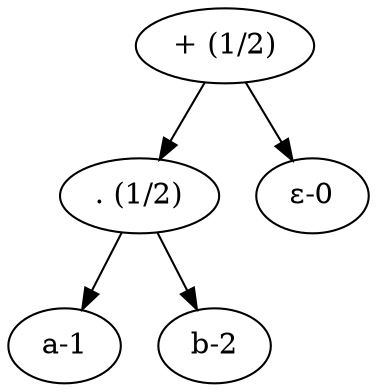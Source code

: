 digraph G{
	node1 [label = "+ (1/2)"];
	node1 -> node2;
	node2 [label = ". (1/2)"];
	node2 -> node3;
	node3 [label = "a-1"];
	node2 -> node5;
	node5 [label = "b-2"];
	node1 -> node7;
	node7 [label = "ε-0"];
}
